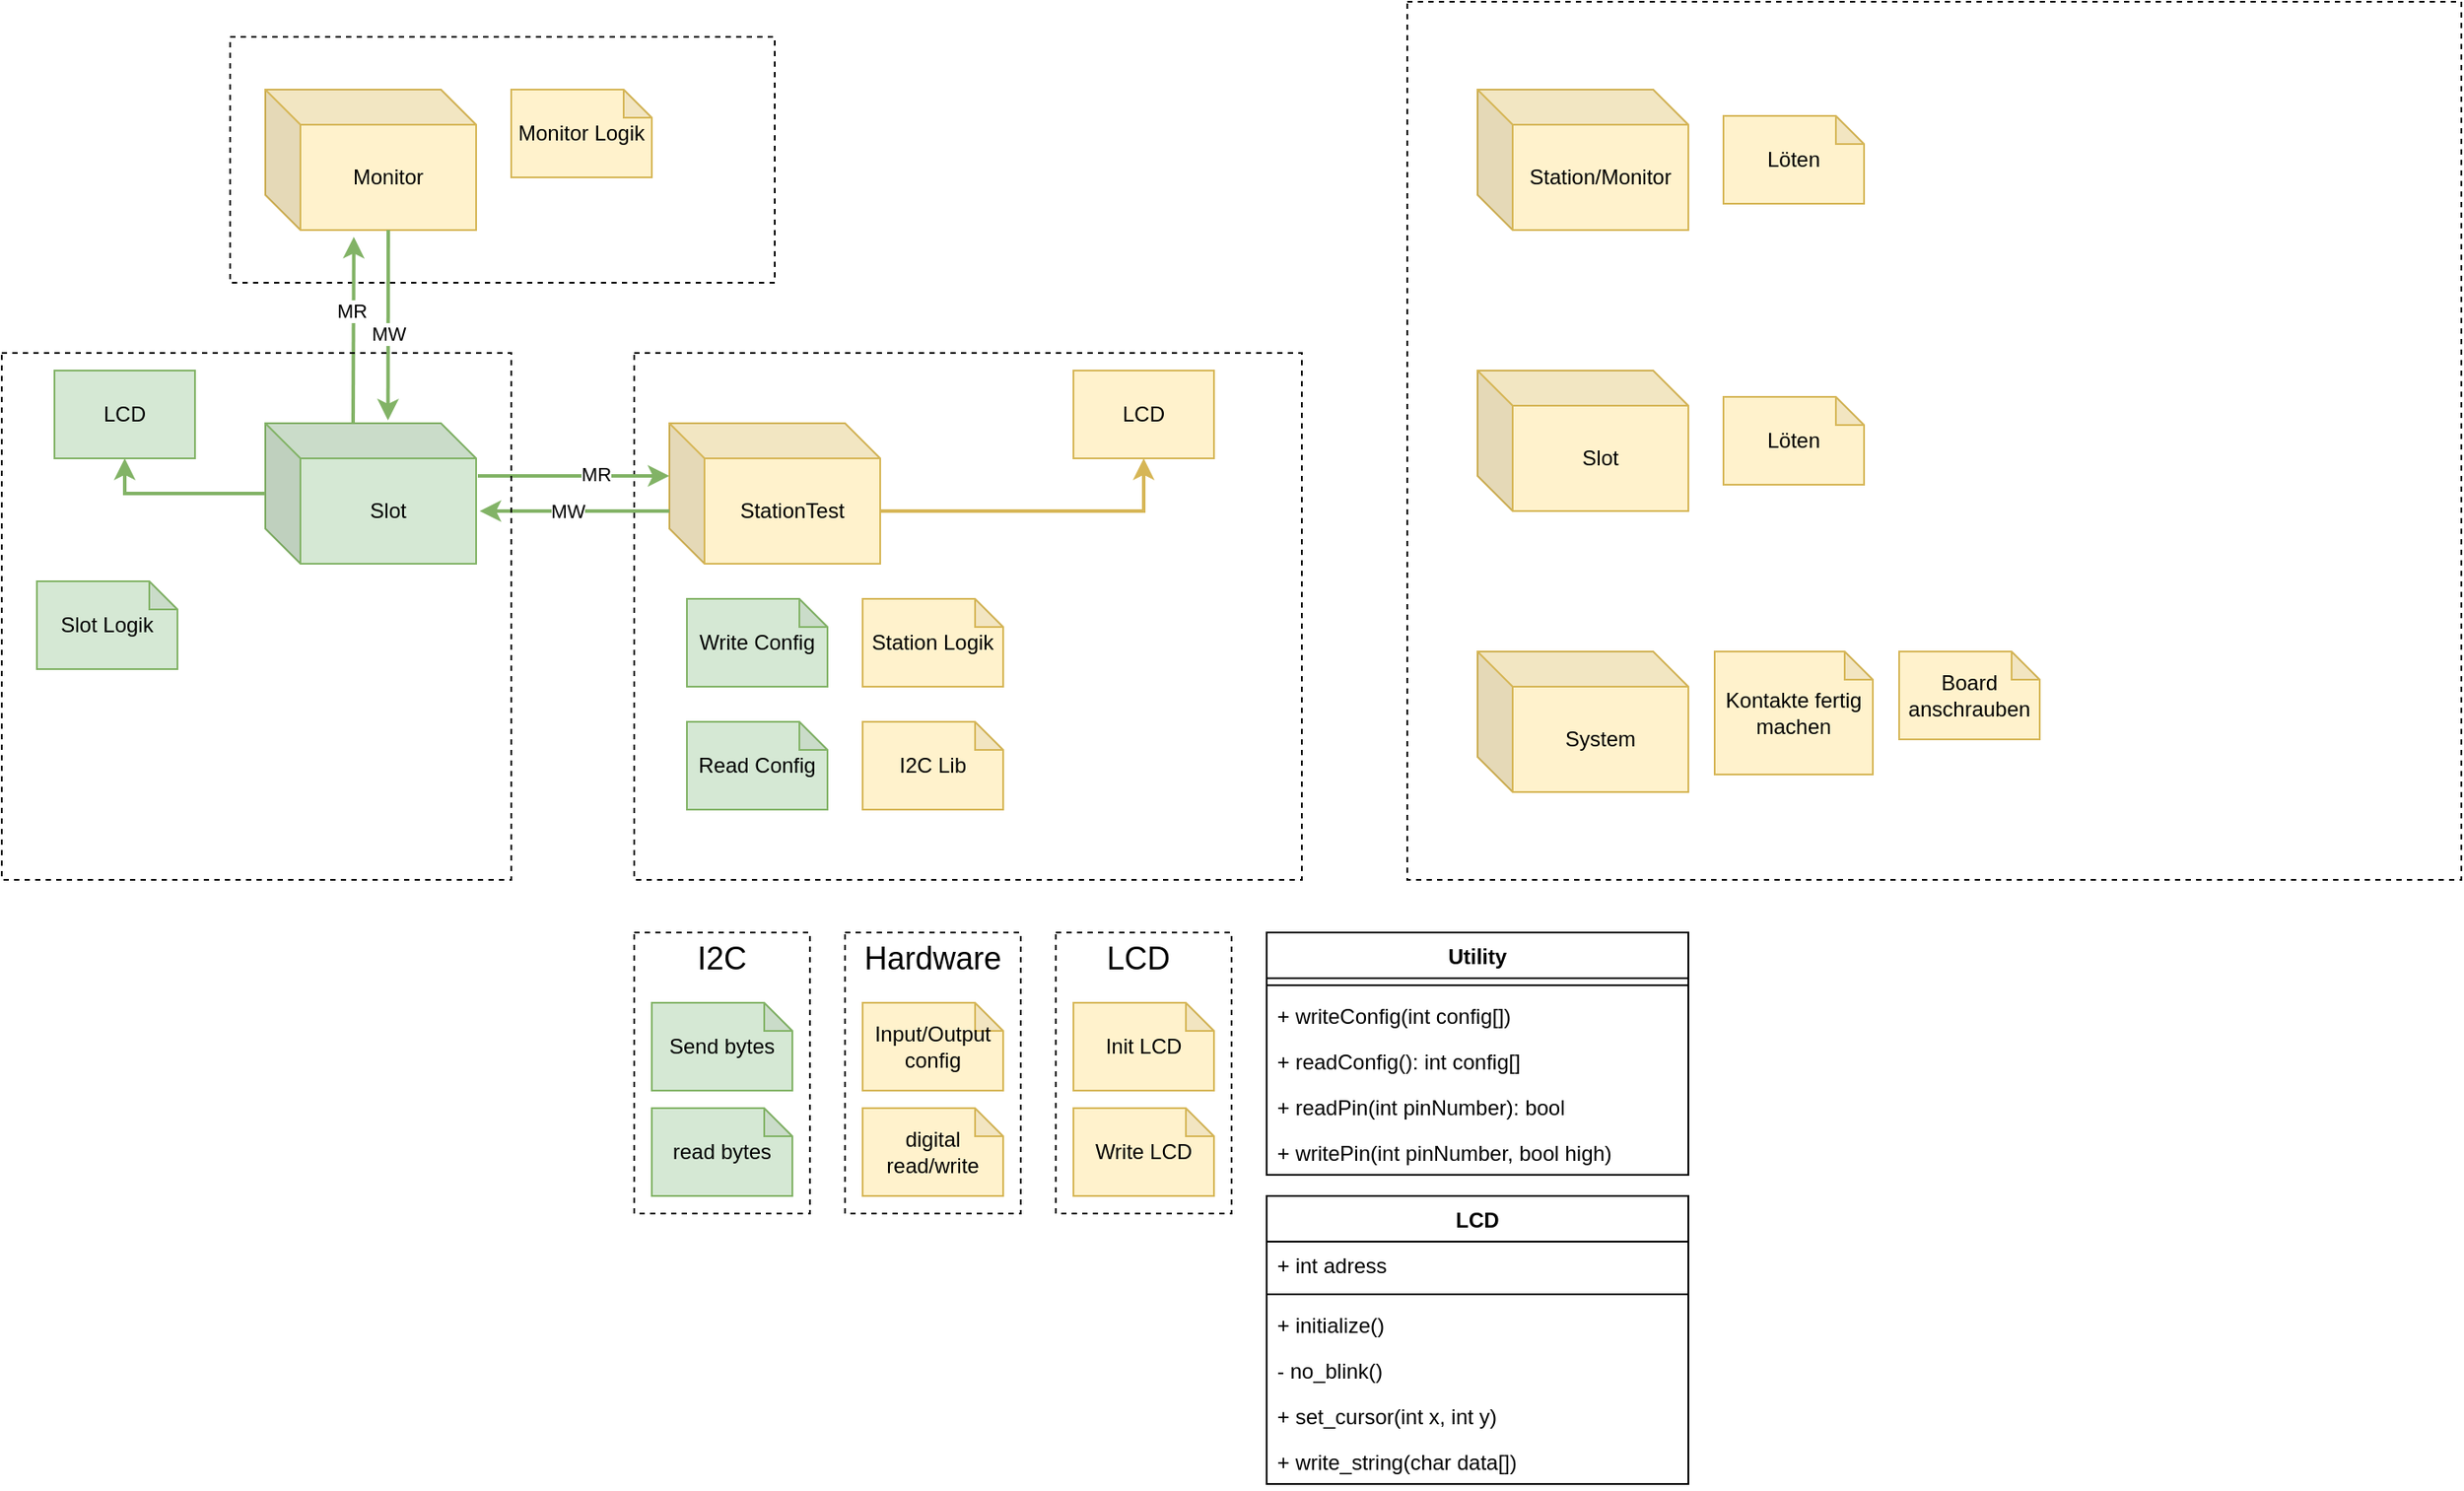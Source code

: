 <mxfile version="14.4.8" type="github" pages="2">
  <diagram id="bFDk07U98qY8neNTBVp-" name="Page-1">
    <mxGraphModel dx="1583" dy="915" grid="1" gridSize="10" guides="1" tooltips="1" connect="1" arrows="1" fold="1" page="1" pageScale="1" pageWidth="827" pageHeight="1169" math="0" shadow="0">
      <root>
        <mxCell id="0" />
        <mxCell id="1" parent="0" />
        <mxCell id="PJulE_w-saJkIU31V3cU-42" value="" style="rounded=0;whiteSpace=wrap;html=1;dashed=1;strokeWidth=1;fillColor=none;" parent="1" vertex="1">
          <mxGeometry x="330" y="50" width="310" height="140" as="geometry" />
        </mxCell>
        <mxCell id="PJulE_w-saJkIU31V3cU-40" value="" style="rounded=0;whiteSpace=wrap;html=1;strokeWidth=1;fillColor=none;dashed=1;" parent="1" vertex="1">
          <mxGeometry x="560" y="230" width="380" height="300" as="geometry" />
        </mxCell>
        <mxCell id="PJulE_w-saJkIU31V3cU-32" style="edgeStyle=orthogonalEdgeStyle;rounded=0;orthogonalLoop=1;jettySize=auto;html=1;exitX=0;exitY=0;exitDx=120;exitDy=50;exitPerimeter=0;entryX=0.5;entryY=1;entryDx=0;entryDy=0;strokeWidth=2;fillColor=#fff2cc;strokeColor=#d6b656;" parent="1" source="PJulE_w-saJkIU31V3cU-11" target="PJulE_w-saJkIU31V3cU-31" edge="1">
          <mxGeometry relative="1" as="geometry" />
        </mxCell>
        <mxCell id="PJulE_w-saJkIU31V3cU-11" value="StationTest&lt;br&gt;" style="shape=cube;whiteSpace=wrap;html=1;boundedLbl=1;backgroundOutline=1;darkOpacity=0.05;darkOpacity2=0.1;strokeWidth=1;fillColor=#fff2cc;size=20;strokeColor=#d6b656;" parent="1" vertex="1">
          <mxGeometry x="580" y="270" width="120" height="80" as="geometry" />
        </mxCell>
        <mxCell id="PJulE_w-saJkIU31V3cU-36" style="edgeStyle=orthogonalEdgeStyle;rounded=0;orthogonalLoop=1;jettySize=auto;html=1;entryX=0.5;entryY=1;entryDx=0;entryDy=0;strokeWidth=2;fillColor=#d5e8d4;strokeColor=#82b366;" parent="1" source="PJulE_w-saJkIU31V3cU-19" target="PJulE_w-saJkIU31V3cU-35" edge="1">
          <mxGeometry relative="1" as="geometry" />
        </mxCell>
        <mxCell id="PJulE_w-saJkIU31V3cU-19" value="Slot" style="shape=cube;whiteSpace=wrap;html=1;boundedLbl=1;backgroundOutline=1;darkOpacity=0.05;darkOpacity2=0.1;strokeWidth=1;fillColor=#d5e8d4;size=20;strokeColor=#82b366;" parent="1" vertex="1">
          <mxGeometry x="350" y="270" width="120" height="80" as="geometry" />
        </mxCell>
        <mxCell id="PJulE_w-saJkIU31V3cU-20" value="Monitor" style="shape=cube;whiteSpace=wrap;html=1;boundedLbl=1;backgroundOutline=1;darkOpacity=0.05;darkOpacity2=0.1;strokeWidth=1;fillColor=#fff2cc;size=20;strokeColor=#d6b656;" parent="1" vertex="1">
          <mxGeometry x="350" y="80" width="120" height="80" as="geometry" />
        </mxCell>
        <mxCell id="PJulE_w-saJkIU31V3cU-21" value="" style="endArrow=classic;html=1;entryX=0;entryY=0;entryDx=0;entryDy=30;entryPerimeter=0;fillColor=#d5e8d4;strokeColor=#82b366;strokeWidth=2;startArrow=none;startFill=0;" parent="1" target="PJulE_w-saJkIU31V3cU-11" edge="1">
          <mxGeometry width="50" height="50" relative="1" as="geometry">
            <mxPoint x="471" y="300" as="sourcePoint" />
            <mxPoint x="560" y="270" as="targetPoint" />
          </mxGeometry>
        </mxCell>
        <mxCell id="PJulE_w-saJkIU31V3cU-23" value="&lt;div&gt;MR&lt;/div&gt;" style="edgeLabel;html=1;align=center;verticalAlign=middle;resizable=0;points=[];" parent="PJulE_w-saJkIU31V3cU-21" vertex="1" connectable="0">
          <mxGeometry x="0.216" y="1" relative="1" as="geometry">
            <mxPoint as="offset" />
          </mxGeometry>
        </mxCell>
        <mxCell id="PJulE_w-saJkIU31V3cU-22" value="" style="endArrow=classic;html=1;fillColor=#d5e8d4;strokeColor=#82b366;strokeWidth=2;" parent="1" edge="1">
          <mxGeometry width="50" height="50" relative="1" as="geometry">
            <mxPoint x="580" y="320" as="sourcePoint" />
            <mxPoint x="472" y="320" as="targetPoint" />
          </mxGeometry>
        </mxCell>
        <mxCell id="PJulE_w-saJkIU31V3cU-24" value="&lt;div&gt;MW&lt;/div&gt;" style="edgeLabel;html=1;align=center;verticalAlign=middle;resizable=0;points=[];" parent="PJulE_w-saJkIU31V3cU-22" vertex="1" connectable="0">
          <mxGeometry x="0.083" relative="1" as="geometry">
            <mxPoint as="offset" />
          </mxGeometry>
        </mxCell>
        <mxCell id="PJulE_w-saJkIU31V3cU-25" value="" style="endArrow=classic;html=1;entryX=0.42;entryY=1.048;entryDx=0;entryDy=0;entryPerimeter=0;fillColor=#d5e8d4;strokeColor=#82b366;strokeWidth=2;exitX=0;exitY=0;exitDx=50;exitDy=0;exitPerimeter=0;" parent="1" source="PJulE_w-saJkIU31V3cU-19" target="PJulE_w-saJkIU31V3cU-20" edge="1">
          <mxGeometry width="50" height="50" relative="1" as="geometry">
            <mxPoint x="339" y="200" as="sourcePoint" />
            <mxPoint x="488" y="200" as="targetPoint" />
          </mxGeometry>
        </mxCell>
        <mxCell id="PJulE_w-saJkIU31V3cU-26" value="&lt;div&gt;MR&lt;/div&gt;" style="edgeLabel;html=1;align=center;verticalAlign=middle;resizable=0;points=[];" parent="PJulE_w-saJkIU31V3cU-25" vertex="1" connectable="0">
          <mxGeometry x="0.216" y="1" relative="1" as="geometry">
            <mxPoint as="offset" />
          </mxGeometry>
        </mxCell>
        <mxCell id="PJulE_w-saJkIU31V3cU-27" value="" style="endArrow=classic;html=1;fillColor=#d5e8d4;strokeColor=#82b366;strokeWidth=2;entryX=0.582;entryY=-0.02;entryDx=0;entryDy=0;entryPerimeter=0;exitX=0;exitY=0;exitDx=70;exitDy=80;exitPerimeter=0;" parent="1" source="PJulE_w-saJkIU31V3cU-20" target="PJulE_w-saJkIU31V3cU-19" edge="1">
          <mxGeometry width="50" height="50" relative="1" as="geometry">
            <mxPoint x="488" y="210.288" as="sourcePoint" />
            <mxPoint x="340" y="211" as="targetPoint" />
          </mxGeometry>
        </mxCell>
        <mxCell id="PJulE_w-saJkIU31V3cU-28" value="&lt;div&gt;MW&lt;/div&gt;" style="edgeLabel;html=1;align=center;verticalAlign=middle;resizable=0;points=[];" parent="PJulE_w-saJkIU31V3cU-27" vertex="1" connectable="0">
          <mxGeometry x="0.083" relative="1" as="geometry">
            <mxPoint as="offset" />
          </mxGeometry>
        </mxCell>
        <mxCell id="PJulE_w-saJkIU31V3cU-29" value="Read Config" style="shape=note;whiteSpace=wrap;html=1;backgroundOutline=1;darkOpacity=0.05;strokeWidth=1;fillColor=#d5e8d4;strokeColor=#82b366;size=16;" parent="1" vertex="1">
          <mxGeometry x="590" y="440" width="80" height="50" as="geometry" />
        </mxCell>
        <mxCell id="PJulE_w-saJkIU31V3cU-30" value="Write Config" style="shape=note;whiteSpace=wrap;html=1;backgroundOutline=1;darkOpacity=0.05;strokeWidth=1;fillColor=#d5e8d4;strokeColor=#82b366;size=16;" parent="1" vertex="1">
          <mxGeometry x="590" y="370" width="80" height="50" as="geometry" />
        </mxCell>
        <mxCell id="PJulE_w-saJkIU31V3cU-31" value="LCD" style="rounded=0;whiteSpace=wrap;html=1;strokeWidth=1;fillColor=#fff2cc;strokeColor=#d6b656;" parent="1" vertex="1">
          <mxGeometry x="810" y="240" width="80" height="50" as="geometry" />
        </mxCell>
        <mxCell id="PJulE_w-saJkIU31V3cU-35" value="LCD" style="rounded=0;whiteSpace=wrap;html=1;strokeWidth=1;fillColor=#d5e8d4;strokeColor=#82b366;" parent="1" vertex="1">
          <mxGeometry x="230" y="240" width="80" height="50" as="geometry" />
        </mxCell>
        <mxCell id="PJulE_w-saJkIU31V3cU-41" value="" style="rounded=0;whiteSpace=wrap;html=1;dashed=1;strokeWidth=1;fillColor=none;" parent="1" vertex="1">
          <mxGeometry x="200" y="230" width="290" height="300" as="geometry" />
        </mxCell>
        <mxCell id="PJulE_w-saJkIU31V3cU-45" value="Slot Logik" style="shape=note;whiteSpace=wrap;html=1;backgroundOutline=1;darkOpacity=0.05;strokeWidth=1;fillColor=#d5e8d4;strokeColor=#82b366;size=16;" parent="1" vertex="1">
          <mxGeometry x="220" y="360" width="80" height="50" as="geometry" />
        </mxCell>
        <mxCell id="PJulE_w-saJkIU31V3cU-46" value="Station Logik" style="shape=note;whiteSpace=wrap;html=1;backgroundOutline=1;darkOpacity=0.05;strokeWidth=1;fillColor=#fff2cc;strokeColor=#d6b656;size=16;" parent="1" vertex="1">
          <mxGeometry x="690" y="370" width="80" height="50" as="geometry" />
        </mxCell>
        <mxCell id="PJulE_w-saJkIU31V3cU-47" value="&lt;div&gt;I2C Lib&lt;/div&gt;" style="shape=note;whiteSpace=wrap;html=1;backgroundOutline=1;darkOpacity=0.05;strokeWidth=1;fillColor=#fff2cc;strokeColor=#d6b656;size=16;" parent="1" vertex="1">
          <mxGeometry x="690" y="440" width="80" height="50" as="geometry" />
        </mxCell>
        <mxCell id="PJulE_w-saJkIU31V3cU-48" value="" style="rounded=0;whiteSpace=wrap;html=1;dashed=1;strokeWidth=1;fillColor=none;" parent="1" vertex="1">
          <mxGeometry x="1000" y="30" width="600" height="500" as="geometry" />
        </mxCell>
        <mxCell id="PJulE_w-saJkIU31V3cU-50" value="Station/Monitor" style="shape=cube;whiteSpace=wrap;html=1;boundedLbl=1;backgroundOutline=1;darkOpacity=0.05;darkOpacity2=0.1;strokeWidth=1;fillColor=#fff2cc;size=20;strokeColor=#d6b656;" parent="1" vertex="1">
          <mxGeometry x="1040" y="80" width="120" height="80" as="geometry" />
        </mxCell>
        <mxCell id="PJulE_w-saJkIU31V3cU-51" value="Slot" style="shape=cube;whiteSpace=wrap;html=1;boundedLbl=1;backgroundOutline=1;darkOpacity=0.05;darkOpacity2=0.1;strokeWidth=1;fillColor=#fff2cc;size=20;strokeColor=#d6b656;" parent="1" vertex="1">
          <mxGeometry x="1040" y="240" width="120" height="80" as="geometry" />
        </mxCell>
        <mxCell id="PJulE_w-saJkIU31V3cU-52" value="System" style="shape=cube;whiteSpace=wrap;html=1;boundedLbl=1;backgroundOutline=1;darkOpacity=0.05;darkOpacity2=0.1;strokeWidth=1;fillColor=#fff2cc;size=20;strokeColor=#d6b656;" parent="1" vertex="1">
          <mxGeometry x="1040" y="400" width="120" height="80" as="geometry" />
        </mxCell>
        <mxCell id="PJulE_w-saJkIU31V3cU-53" value="Löten" style="shape=note;whiteSpace=wrap;html=1;backgroundOutline=1;darkOpacity=0.05;strokeWidth=1;fillColor=#fff2cc;strokeColor=#d6b656;size=16;" parent="1" vertex="1">
          <mxGeometry x="1180" y="95" width="80" height="50" as="geometry" />
        </mxCell>
        <mxCell id="PJulE_w-saJkIU31V3cU-54" value="Löten" style="shape=note;whiteSpace=wrap;html=1;backgroundOutline=1;darkOpacity=0.05;strokeWidth=1;fillColor=#fff2cc;strokeColor=#d6b656;size=16;" parent="1" vertex="1">
          <mxGeometry x="1180" y="255" width="80" height="50" as="geometry" />
        </mxCell>
        <mxCell id="PJulE_w-saJkIU31V3cU-55" value="Kontakte fertig machen " style="shape=note;whiteSpace=wrap;html=1;backgroundOutline=1;darkOpacity=0.05;strokeWidth=1;fillColor=#fff2cc;strokeColor=#d6b656;size=16;" parent="1" vertex="1">
          <mxGeometry x="1175" y="400" width="90" height="70" as="geometry" />
        </mxCell>
        <mxCell id="PJulE_w-saJkIU31V3cU-56" value="Board anschrauben" style="shape=note;whiteSpace=wrap;html=1;backgroundOutline=1;darkOpacity=0.05;strokeWidth=1;fillColor=#fff2cc;strokeColor=#d6b656;size=16;" parent="1" vertex="1">
          <mxGeometry x="1280" y="400" width="80" height="50" as="geometry" />
        </mxCell>
        <mxCell id="bDiY2DhebX05T9cjeJEo-4" value="" style="rounded=0;whiteSpace=wrap;html=1;fillColor=none;dashed=1;" parent="1" vertex="1">
          <mxGeometry x="560" y="560" width="100" height="160" as="geometry" />
        </mxCell>
        <mxCell id="bDiY2DhebX05T9cjeJEo-8" value="Send bytes" style="shape=note;whiteSpace=wrap;html=1;backgroundOutline=1;darkOpacity=0.05;strokeWidth=1;fillColor=#d5e8d4;strokeColor=#82b366;size=16;" parent="1" vertex="1">
          <mxGeometry x="570" y="600" width="80" height="50" as="geometry" />
        </mxCell>
        <mxCell id="bDiY2DhebX05T9cjeJEo-9" value="read bytes" style="shape=note;whiteSpace=wrap;html=1;backgroundOutline=1;darkOpacity=0.05;strokeWidth=1;fillColor=#d5e8d4;strokeColor=#82b366;size=16;" parent="1" vertex="1">
          <mxGeometry x="570" y="660" width="80" height="50" as="geometry" />
        </mxCell>
        <mxCell id="bDiY2DhebX05T9cjeJEo-11" value="" style="rounded=0;whiteSpace=wrap;html=1;fillColor=none;dashed=1;" parent="1" vertex="1">
          <mxGeometry x="680" y="560" width="100" height="160" as="geometry" />
        </mxCell>
        <mxCell id="bDiY2DhebX05T9cjeJEo-12" value="Input/Output config" style="shape=note;whiteSpace=wrap;html=1;backgroundOutline=1;darkOpacity=0.05;strokeWidth=1;fillColor=#fff2cc;strokeColor=#d6b656;size=16;" parent="1" vertex="1">
          <mxGeometry x="690" y="600" width="80" height="50" as="geometry" />
        </mxCell>
        <mxCell id="bDiY2DhebX05T9cjeJEo-13" value="digital read/write" style="shape=note;whiteSpace=wrap;html=1;backgroundOutline=1;darkOpacity=0.05;strokeWidth=1;fillColor=#fff2cc;strokeColor=#d6b656;size=16;" parent="1" vertex="1">
          <mxGeometry x="690" y="660" width="80" height="50" as="geometry" />
        </mxCell>
        <mxCell id="bDiY2DhebX05T9cjeJEo-14" value="" style="rounded=0;whiteSpace=wrap;html=1;fillColor=none;dashed=1;" parent="1" vertex="1">
          <mxGeometry x="800" y="560" width="100" height="160" as="geometry" />
        </mxCell>
        <mxCell id="bDiY2DhebX05T9cjeJEo-15" value="Init LCD" style="shape=note;whiteSpace=wrap;html=1;backgroundOutline=1;darkOpacity=0.05;strokeWidth=1;fillColor=#fff2cc;strokeColor=#d6b656;size=16;" parent="1" vertex="1">
          <mxGeometry x="810" y="600" width="80" height="50" as="geometry" />
        </mxCell>
        <mxCell id="bDiY2DhebX05T9cjeJEo-16" value="Write LCD" style="shape=note;whiteSpace=wrap;html=1;backgroundOutline=1;darkOpacity=0.05;strokeWidth=1;fillColor=#fff2cc;strokeColor=#d6b656;size=16;" parent="1" vertex="1">
          <mxGeometry x="810" y="660" width="80" height="50" as="geometry" />
        </mxCell>
        <mxCell id="bDiY2DhebX05T9cjeJEo-17" value="I2C" style="text;html=1;strokeColor=none;fillColor=none;align=center;verticalAlign=middle;whiteSpace=wrap;rounded=0;dashed=1;fontSize=18;" parent="1" vertex="1">
          <mxGeometry x="590" y="565" width="40" height="20" as="geometry" />
        </mxCell>
        <mxCell id="bDiY2DhebX05T9cjeJEo-18" value="Hardware" style="text;html=1;strokeColor=none;fillColor=none;align=center;verticalAlign=middle;whiteSpace=wrap;rounded=0;dashed=1;fontSize=18;" parent="1" vertex="1">
          <mxGeometry x="710" y="565" width="40" height="20" as="geometry" />
        </mxCell>
        <mxCell id="bDiY2DhebX05T9cjeJEo-19" value="&lt;font style=&quot;font-size: 18px&quot;&gt;LCD&lt;/font&gt;" style="text;html=1;strokeColor=none;fillColor=none;align=center;verticalAlign=middle;whiteSpace=wrap;rounded=0;dashed=1;" parent="1" vertex="1">
          <mxGeometry x="827" y="565" width="40" height="20" as="geometry" />
        </mxCell>
        <mxCell id="12" value="Utility" style="swimlane;fontStyle=1;align=center;verticalAlign=top;childLayout=stackLayout;horizontal=1;startSize=26;horizontalStack=0;resizeParent=1;resizeParentMax=0;resizeLast=0;collapsible=1;marginBottom=0;" parent="1" vertex="1">
          <mxGeometry x="920" y="560" width="240" height="138" as="geometry">
            <mxRectangle x="930" y="540" width="100" height="26" as="alternateBounds" />
          </mxGeometry>
        </mxCell>
        <mxCell id="14" value="" style="line;strokeWidth=1;fillColor=none;align=left;verticalAlign=middle;spacingTop=-1;spacingLeft=3;spacingRight=3;rotatable=0;labelPosition=right;points=[];portConstraint=eastwest;" parent="12" vertex="1">
          <mxGeometry y="26" width="240" height="8" as="geometry" />
        </mxCell>
        <mxCell id="15" value="+ writeConfig(int config[])" style="text;strokeColor=none;fillColor=none;align=left;verticalAlign=top;spacingLeft=4;spacingRight=4;overflow=hidden;rotatable=0;points=[[0,0.5],[1,0.5]];portConstraint=eastwest;" parent="12" vertex="1">
          <mxGeometry y="34" width="240" height="26" as="geometry" />
        </mxCell>
        <mxCell id="17" value="+ readConfig(): int config[]" style="text;strokeColor=none;fillColor=none;align=left;verticalAlign=top;spacingLeft=4;spacingRight=4;overflow=hidden;rotatable=0;points=[[0,0.5],[1,0.5]];portConstraint=eastwest;" parent="12" vertex="1">
          <mxGeometry y="60" width="240" height="26" as="geometry" />
        </mxCell>
        <mxCell id="18" value="+ readPin(int pinNumber): bool" style="text;strokeColor=none;fillColor=none;align=left;verticalAlign=top;spacingLeft=4;spacingRight=4;overflow=hidden;rotatable=0;points=[[0,0.5],[1,0.5]];portConstraint=eastwest;" parent="12" vertex="1">
          <mxGeometry y="86" width="240" height="26" as="geometry" />
        </mxCell>
        <mxCell id="19" value="+ writePin(int pinNumber, bool high)" style="text;strokeColor=none;fillColor=none;align=left;verticalAlign=top;spacingLeft=4;spacingRight=4;overflow=hidden;rotatable=0;points=[[0,0.5],[1,0.5]];portConstraint=eastwest;" parent="12" vertex="1">
          <mxGeometry y="112" width="240" height="26" as="geometry" />
        </mxCell>
        <mxCell id="20" value="LCD" style="swimlane;fontStyle=1;align=center;verticalAlign=top;childLayout=stackLayout;horizontal=1;startSize=26;horizontalStack=0;resizeParent=1;resizeParentMax=0;resizeLast=0;collapsible=1;marginBottom=0;" parent="1" vertex="1">
          <mxGeometry x="920" y="710" width="240" height="164" as="geometry">
            <mxRectangle x="930" y="540" width="100" height="26" as="alternateBounds" />
          </mxGeometry>
        </mxCell>
        <mxCell id="22" value="+ int adress" style="text;strokeColor=none;fillColor=none;align=left;verticalAlign=top;spacingLeft=4;spacingRight=4;overflow=hidden;rotatable=0;points=[[0,0.5],[1,0.5]];portConstraint=eastwest;" parent="20" vertex="1">
          <mxGeometry y="26" width="240" height="26" as="geometry" />
        </mxCell>
        <mxCell id="21" value="" style="line;strokeWidth=1;fillColor=none;align=left;verticalAlign=middle;spacingTop=-1;spacingLeft=3;spacingRight=3;rotatable=0;labelPosition=right;points=[];portConstraint=eastwest;" parent="20" vertex="1">
          <mxGeometry y="52" width="240" height="8" as="geometry" />
        </mxCell>
        <mxCell id="23" value="+ initialize()" style="text;strokeColor=none;fillColor=none;align=left;verticalAlign=top;spacingLeft=4;spacingRight=4;overflow=hidden;rotatable=0;points=[[0,0.5],[1,0.5]];portConstraint=eastwest;" parent="20" vertex="1">
          <mxGeometry y="60" width="240" height="26" as="geometry" />
        </mxCell>
        <mxCell id="24" value="- no_blink()" style="text;strokeColor=none;fillColor=none;align=left;verticalAlign=top;spacingLeft=4;spacingRight=4;overflow=hidden;rotatable=0;points=[[0,0.5],[1,0.5]];portConstraint=eastwest;" parent="20" vertex="1">
          <mxGeometry y="86" width="240" height="26" as="geometry" />
        </mxCell>
        <mxCell id="25" value="+ set_cursor(int x, int y)" style="text;strokeColor=none;fillColor=none;align=left;verticalAlign=top;spacingLeft=4;spacingRight=4;overflow=hidden;rotatable=0;points=[[0,0.5],[1,0.5]];portConstraint=eastwest;" parent="20" vertex="1">
          <mxGeometry y="112" width="240" height="26" as="geometry" />
        </mxCell>
        <mxCell id="26" value="+ write_string(char data[])" style="text;strokeColor=none;fillColor=none;align=left;verticalAlign=top;spacingLeft=4;spacingRight=4;overflow=hidden;rotatable=0;points=[[0,0.5],[1,0.5]];portConstraint=eastwest;" parent="20" vertex="1">
          <mxGeometry y="138" width="240" height="26" as="geometry" />
        </mxCell>
        <mxCell id="28" value="Monitor Logik" style="shape=note;whiteSpace=wrap;html=1;backgroundOutline=1;darkOpacity=0.05;strokeWidth=1;fillColor=#fff2cc;strokeColor=#d6b656;size=16;" parent="1" vertex="1">
          <mxGeometry x="490" y="80" width="80" height="50" as="geometry" />
        </mxCell>
      </root>
    </mxGraphModel>
  </diagram>
  <diagram id="66Ul_R-QE19N8rNP-C88" name="PAP">
    <mxGraphModel dx="1583" dy="2084" grid="1" gridSize="10" guides="1" tooltips="1" connect="1" arrows="1" fold="1" page="1" pageScale="1" pageWidth="827" pageHeight="1169" math="0" shadow="0">
      <root>
        <mxCell id="4UdbsYiw1NfuUuC8VVJh-0" />
        <mxCell id="4UdbsYiw1NfuUuC8VVJh-1" parent="4UdbsYiw1NfuUuC8VVJh-0" />
        <mxCell id="4UdbsYiw1NfuUuC8VVJh-48" style="edgeStyle=orthogonalEdgeStyle;rounded=0;orthogonalLoop=1;jettySize=auto;html=1;entryX=0.285;entryY=0.19;entryDx=0;entryDy=0;entryPerimeter=0;" edge="1" parent="4UdbsYiw1NfuUuC8VVJh-1" source="4UdbsYiw1NfuUuC8VVJh-35" target="4UdbsYiw1NfuUuC8VVJh-3">
          <mxGeometry relative="1" as="geometry">
            <mxPoint x="20" y="10" as="targetPoint" />
            <Array as="points">
              <mxPoint x="30" y="980" />
              <mxPoint x="30" y="20" />
              <mxPoint x="178" y="20" />
            </Array>
          </mxGeometry>
        </mxCell>
        <mxCell id="4UdbsYiw1NfuUuC8VVJh-4" value="" style="edgeStyle=orthogonalEdgeStyle;rounded=0;orthogonalLoop=1;jettySize=auto;html=1;" edge="1" parent="4UdbsYiw1NfuUuC8VVJh-1" source="4UdbsYiw1NfuUuC8VVJh-2" target="4UdbsYiw1NfuUuC8VVJh-3">
          <mxGeometry relative="1" as="geometry" />
        </mxCell>
        <mxCell id="4UdbsYiw1NfuUuC8VVJh-2" value="" style="strokeWidth=2;html=1;shape=mxgraph.flowchart.start_2;whiteSpace=wrap;" vertex="1" parent="4UdbsYiw1NfuUuC8VVJh-1">
          <mxGeometry x="40" y="40" width="50" height="50" as="geometry" />
        </mxCell>
        <mxCell id="4UdbsYiw1NfuUuC8VVJh-38" style="edgeStyle=orthogonalEdgeStyle;rounded=0;orthogonalLoop=1;jettySize=auto;html=1;entryX=0.5;entryY=0;entryDx=0;entryDy=0;" edge="1" parent="4UdbsYiw1NfuUuC8VVJh-1" source="4UdbsYiw1NfuUuC8VVJh-3" target="4UdbsYiw1NfuUuC8VVJh-37">
          <mxGeometry relative="1" as="geometry" />
        </mxCell>
        <mxCell id="4UdbsYiw1NfuUuC8VVJh-40" value="Ja" style="edgeLabel;html=1;align=center;verticalAlign=middle;resizable=0;points=[];" vertex="1" connectable="0" parent="4UdbsYiw1NfuUuC8VVJh-38">
          <mxGeometry x="0.297" y="1" relative="1" as="geometry">
            <mxPoint as="offset" />
          </mxGeometry>
        </mxCell>
        <mxCell id="4UdbsYiw1NfuUuC8VVJh-43" style="edgeStyle=orthogonalEdgeStyle;rounded=0;orthogonalLoop=1;jettySize=auto;html=1;entryX=0;entryY=0.583;entryDx=0;entryDy=0;entryPerimeter=0;" edge="1" parent="4UdbsYiw1NfuUuC8VVJh-1" source="4UdbsYiw1NfuUuC8VVJh-3" target="4UdbsYiw1NfuUuC8VVJh-41">
          <mxGeometry relative="1" as="geometry" />
        </mxCell>
        <mxCell id="4UdbsYiw1NfuUuC8VVJh-44" value="Nein" style="edgeLabel;html=1;align=center;verticalAlign=middle;resizable=0;points=[];" vertex="1" connectable="0" parent="4UdbsYiw1NfuUuC8VVJh-43">
          <mxGeometry x="-0.2" relative="1" as="geometry">
            <mxPoint as="offset" />
          </mxGeometry>
        </mxCell>
        <mxCell id="4UdbsYiw1NfuUuC8VVJh-3" value="Slot verfügbar?" style="rhombus;whiteSpace=wrap;html=1;strokeWidth=2;rounded=1;" vertex="1" parent="4UdbsYiw1NfuUuC8VVJh-1">
          <mxGeometry x="155" y="25" width="80" height="80" as="geometry" />
        </mxCell>
        <mxCell id="4UdbsYiw1NfuUuC8VVJh-12" value="" style="edgeStyle=orthogonalEdgeStyle;rounded=0;orthogonalLoop=1;jettySize=auto;html=1;" edge="1" parent="4UdbsYiw1NfuUuC8VVJh-1" source="4UdbsYiw1NfuUuC8VVJh-5" target="4UdbsYiw1NfuUuC8VVJh-11">
          <mxGeometry relative="1" as="geometry" />
        </mxCell>
        <mxCell id="4UdbsYiw1NfuUuC8VVJh-5" value="Config lesen" style="whiteSpace=wrap;html=1;strokeWidth=2;rounded=1;" vertex="1" parent="4UdbsYiw1NfuUuC8VVJh-1">
          <mxGeometry x="135" y="210" width="120" height="60" as="geometry" />
        </mxCell>
        <mxCell id="4UdbsYiw1NfuUuC8VVJh-14" style="edgeStyle=orthogonalEdgeStyle;rounded=0;orthogonalLoop=1;jettySize=auto;html=1;exitX=0;exitY=0.5;exitDx=0;exitDy=0;entryX=1;entryY=0.5;entryDx=0;entryDy=0;entryPerimeter=0;" edge="1" parent="4UdbsYiw1NfuUuC8VVJh-1" source="4UdbsYiw1NfuUuC8VVJh-11" target="4UdbsYiw1NfuUuC8VVJh-13">
          <mxGeometry relative="1" as="geometry">
            <Array as="points">
              <mxPoint x="150" y="330" />
              <mxPoint x="150" y="330" />
            </Array>
          </mxGeometry>
        </mxCell>
        <mxCell id="4UdbsYiw1NfuUuC8VVJh-15" value="Nein" style="edgeLabel;html=1;align=center;verticalAlign=middle;resizable=0;points=[];" vertex="1" connectable="0" parent="4UdbsYiw1NfuUuC8VVJh-14">
          <mxGeometry x="-0.234" y="-2" relative="1" as="geometry">
            <mxPoint x="-3.29" y="1.98" as="offset" />
          </mxGeometry>
        </mxCell>
        <mxCell id="4UdbsYiw1NfuUuC8VVJh-46" style="edgeStyle=orthogonalEdgeStyle;rounded=0;orthogonalLoop=1;jettySize=auto;html=1;" edge="1" parent="4UdbsYiw1NfuUuC8VVJh-1" source="4UdbsYiw1NfuUuC8VVJh-11" target="4UdbsYiw1NfuUuC8VVJh-20">
          <mxGeometry relative="1" as="geometry">
            <Array as="points">
              <mxPoint x="195" y="380" />
              <mxPoint x="195" y="380" />
            </Array>
          </mxGeometry>
        </mxCell>
        <mxCell id="4UdbsYiw1NfuUuC8VVJh-47" value="Ja" style="edgeLabel;html=1;align=center;verticalAlign=middle;resizable=0;points=[];" vertex="1" connectable="0" parent="4UdbsYiw1NfuUuC8VVJh-46">
          <mxGeometry x="0.19" y="1" relative="1" as="geometry">
            <mxPoint x="-1" y="-3.81" as="offset" />
          </mxGeometry>
        </mxCell>
        <mxCell id="4UdbsYiw1NfuUuC8VVJh-11" value="Inhalt ok?" style="rhombus;whiteSpace=wrap;html=1;rounded=1;strokeWidth=2;" vertex="1" parent="4UdbsYiw1NfuUuC8VVJh-1">
          <mxGeometry x="155" y="290" width="80" height="80" as="geometry" />
        </mxCell>
        <mxCell id="4UdbsYiw1NfuUuC8VVJh-13" value="Reset" style="strokeWidth=2;html=1;shape=mxgraph.flowchart.terminator;whiteSpace=wrap;rounded=1;fillColor=#f8cecc;strokeColor=#b85450;" vertex="1" parent="4UdbsYiw1NfuUuC8VVJh-1">
          <mxGeometry x="15" y="305" width="83.33" height="50" as="geometry" />
        </mxCell>
        <mxCell id="4UdbsYiw1NfuUuC8VVJh-22" value="" style="edgeStyle=orthogonalEdgeStyle;rounded=0;orthogonalLoop=1;jettySize=auto;html=1;" edge="1" parent="4UdbsYiw1NfuUuC8VVJh-1" source="4UdbsYiw1NfuUuC8VVJh-20" target="4UdbsYiw1NfuUuC8VVJh-21">
          <mxGeometry relative="1" as="geometry" />
        </mxCell>
        <mxCell id="4UdbsYiw1NfuUuC8VVJh-23" value="Ja" style="edgeLabel;html=1;align=center;verticalAlign=middle;resizable=0;points=[];" vertex="1" connectable="0" parent="4UdbsYiw1NfuUuC8VVJh-22">
          <mxGeometry x="-0.293" y="1" relative="1" as="geometry">
            <mxPoint as="offset" />
          </mxGeometry>
        </mxCell>
        <mxCell id="4UdbsYiw1NfuUuC8VVJh-82" value="" style="edgeStyle=orthogonalEdgeStyle;rounded=0;orthogonalLoop=1;jettySize=auto;html=1;fontSize=12;" edge="1" parent="4UdbsYiw1NfuUuC8VVJh-1" source="4UdbsYiw1NfuUuC8VVJh-20" target="4UdbsYiw1NfuUuC8VVJh-81">
          <mxGeometry relative="1" as="geometry" />
        </mxCell>
        <mxCell id="4UdbsYiw1NfuUuC8VVJh-83" value="Nein" style="edgeLabel;html=1;align=center;verticalAlign=middle;resizable=0;points=[];fontSize=12;" vertex="1" connectable="0" parent="4UdbsYiw1NfuUuC8VVJh-82">
          <mxGeometry x="-0.143" y="-1" relative="1" as="geometry">
            <mxPoint as="offset" />
          </mxGeometry>
        </mxCell>
        <mxCell id="4UdbsYiw1NfuUuC8VVJh-20" value="Slot belegt?" style="rhombus;whiteSpace=wrap;html=1;rounded=1;strokeWidth=2;" vertex="1" parent="4UdbsYiw1NfuUuC8VVJh-1">
          <mxGeometry x="155" y="410" width="80" height="80" as="geometry" />
        </mxCell>
        <mxCell id="4UdbsYiw1NfuUuC8VVJh-25" value="" style="edgeStyle=orthogonalEdgeStyle;rounded=0;orthogonalLoop=1;jettySize=auto;html=1;" edge="1" parent="4UdbsYiw1NfuUuC8VVJh-1" source="4UdbsYiw1NfuUuC8VVJh-21" target="4UdbsYiw1NfuUuC8VVJh-24">
          <mxGeometry relative="1" as="geometry" />
        </mxCell>
        <mxCell id="4UdbsYiw1NfuUuC8VVJh-26" value="Ja" style="edgeLabel;html=1;align=center;verticalAlign=middle;resizable=0;points=[];" vertex="1" connectable="0" parent="4UdbsYiw1NfuUuC8VVJh-25">
          <mxGeometry x="-0.252" y="-2" relative="1" as="geometry">
            <mxPoint as="offset" />
          </mxGeometry>
        </mxCell>
        <mxCell id="4UdbsYiw1NfuUuC8VVJh-54" value="" style="edgeStyle=orthogonalEdgeStyle;rounded=0;orthogonalLoop=1;jettySize=auto;html=1;" edge="1" parent="4UdbsYiw1NfuUuC8VVJh-1" source="4UdbsYiw1NfuUuC8VVJh-21" target="4UdbsYiw1NfuUuC8VVJh-53">
          <mxGeometry relative="1" as="geometry" />
        </mxCell>
        <mxCell id="4UdbsYiw1NfuUuC8VVJh-55" value="Nein" style="edgeLabel;html=1;align=center;verticalAlign=middle;resizable=0;points=[];" vertex="1" connectable="0" parent="4UdbsYiw1NfuUuC8VVJh-54">
          <mxGeometry x="-0.126" y="1" relative="1" as="geometry">
            <mxPoint as="offset" />
          </mxGeometry>
        </mxCell>
        <mxCell id="4UdbsYiw1NfuUuC8VVJh-21" value="Für mich?" style="rhombus;whiteSpace=wrap;html=1;rounded=1;strokeWidth=2;" vertex="1" parent="4UdbsYiw1NfuUuC8VVJh-1">
          <mxGeometry x="155" y="530" width="80" height="80" as="geometry" />
        </mxCell>
        <mxCell id="4UdbsYiw1NfuUuC8VVJh-31" value="" style="edgeStyle=orthogonalEdgeStyle;rounded=0;orthogonalLoop=1;jettySize=auto;html=1;" edge="1" parent="4UdbsYiw1NfuUuC8VVJh-1" source="4UdbsYiw1NfuUuC8VVJh-24" target="4UdbsYiw1NfuUuC8VVJh-30">
          <mxGeometry relative="1" as="geometry" />
        </mxCell>
        <mxCell id="4UdbsYiw1NfuUuC8VVJh-32" value="Ja" style="edgeLabel;html=1;align=center;verticalAlign=middle;resizable=0;points=[];" vertex="1" connectable="0" parent="4UdbsYiw1NfuUuC8VVJh-31">
          <mxGeometry x="-0.192" relative="1" as="geometry">
            <mxPoint as="offset" />
          </mxGeometry>
        </mxCell>
        <mxCell id="4UdbsYiw1NfuUuC8VVJh-50" value="" style="edgeStyle=orthogonalEdgeStyle;rounded=0;orthogonalLoop=1;jettySize=auto;html=1;" edge="1" parent="4UdbsYiw1NfuUuC8VVJh-1" source="4UdbsYiw1NfuUuC8VVJh-24" target="4UdbsYiw1NfuUuC8VVJh-49">
          <mxGeometry relative="1" as="geometry" />
        </mxCell>
        <mxCell id="4UdbsYiw1NfuUuC8VVJh-52" value="Nein" style="edgeLabel;html=1;align=center;verticalAlign=middle;resizable=0;points=[];" vertex="1" connectable="0" parent="4UdbsYiw1NfuUuC8VVJh-50">
          <mxGeometry x="-0.342" y="1" relative="1" as="geometry">
            <mxPoint x="5.2" y="1" as="offset" />
          </mxGeometry>
        </mxCell>
        <mxCell id="4UdbsYiw1NfuUuC8VVJh-24" value="Passt der Block?" style="rhombus;whiteSpace=wrap;html=1;rounded=1;strokeWidth=2;" vertex="1" parent="4UdbsYiw1NfuUuC8VVJh-1">
          <mxGeometry x="155" y="650" width="80" height="80" as="geometry" />
        </mxCell>
        <mxCell id="4UdbsYiw1NfuUuC8VVJh-34" value="" style="edgeStyle=orthogonalEdgeStyle;rounded=0;orthogonalLoop=1;jettySize=auto;html=1;" edge="1" parent="4UdbsYiw1NfuUuC8VVJh-1" source="4UdbsYiw1NfuUuC8VVJh-30" target="4UdbsYiw1NfuUuC8VVJh-33">
          <mxGeometry relative="1" as="geometry" />
        </mxCell>
        <mxCell id="4UdbsYiw1NfuUuC8VVJh-30" value="Daten vom Slot auf Stack KOPIERT" style="whiteSpace=wrap;html=1;rounded=1;strokeWidth=2;" vertex="1" parent="4UdbsYiw1NfuUuC8VVJh-1">
          <mxGeometry x="135" y="770" width="120" height="60" as="geometry" />
        </mxCell>
        <mxCell id="4UdbsYiw1NfuUuC8VVJh-36" value="" style="edgeStyle=orthogonalEdgeStyle;rounded=0;orthogonalLoop=1;jettySize=auto;html=1;" edge="1" parent="4UdbsYiw1NfuUuC8VVJh-1" source="4UdbsYiw1NfuUuC8VVJh-33" target="4UdbsYiw1NfuUuC8VVJh-35">
          <mxGeometry relative="1" as="geometry" />
        </mxCell>
        <mxCell id="4UdbsYiw1NfuUuC8VVJh-33" value="Antwort-Bit auf ACCEPTED" style="whiteSpace=wrap;html=1;rounded=1;strokeWidth=2;" vertex="1" parent="4UdbsYiw1NfuUuC8VVJh-1">
          <mxGeometry x="135" y="860" width="120" height="60" as="geometry" />
        </mxCell>
        <mxCell id="4UdbsYiw1NfuUuC8VVJh-35" value="Config auf Slot schreiben" style="whiteSpace=wrap;html=1;rounded=1;strokeWidth=2;" vertex="1" parent="4UdbsYiw1NfuUuC8VVJh-1">
          <mxGeometry x="135" y="950" width="120" height="60" as="geometry" />
        </mxCell>
        <mxCell id="4UdbsYiw1NfuUuC8VVJh-39" style="edgeStyle=orthogonalEdgeStyle;rounded=0;orthogonalLoop=1;jettySize=auto;html=1;entryX=0.5;entryY=0;entryDx=0;entryDy=0;" edge="1" parent="4UdbsYiw1NfuUuC8VVJh-1" source="4UdbsYiw1NfuUuC8VVJh-37" target="4UdbsYiw1NfuUuC8VVJh-5">
          <mxGeometry relative="1" as="geometry" />
        </mxCell>
        <mxCell id="4UdbsYiw1NfuUuC8VVJh-37" value="Slot flag setzen" style="whiteSpace=wrap;html=1;strokeWidth=2;rounded=1;" vertex="1" parent="4UdbsYiw1NfuUuC8VVJh-1">
          <mxGeometry x="135" y="130" width="120" height="60" as="geometry" />
        </mxCell>
        <mxCell id="4UdbsYiw1NfuUuC8VVJh-45" style="edgeStyle=orthogonalEdgeStyle;rounded=0;orthogonalLoop=1;jettySize=auto;html=1;entryX=0.5;entryY=0;entryDx=0;entryDy=0;" edge="1" parent="4UdbsYiw1NfuUuC8VVJh-1" source="4UdbsYiw1NfuUuC8VVJh-41" target="4UdbsYiw1NfuUuC8VVJh-3">
          <mxGeometry relative="1" as="geometry">
            <Array as="points">
              <mxPoint x="340" y="5" />
              <mxPoint x="195" y="5" />
            </Array>
          </mxGeometry>
        </mxCell>
        <mxCell id="4UdbsYiw1NfuUuC8VVJh-41" value="Slot flag clear" style="whiteSpace=wrap;html=1;strokeWidth=2;rounded=1;" vertex="1" parent="4UdbsYiw1NfuUuC8VVJh-1">
          <mxGeometry x="280" y="30" width="120" height="60" as="geometry" />
        </mxCell>
        <mxCell id="4UdbsYiw1NfuUuC8VVJh-51" style="edgeStyle=orthogonalEdgeStyle;rounded=0;orthogonalLoop=1;jettySize=auto;html=1;entryX=1;entryY=0.5;entryDx=0;entryDy=0;" edge="1" parent="4UdbsYiw1NfuUuC8VVJh-1" source="4UdbsYiw1NfuUuC8VVJh-49" target="4UdbsYiw1NfuUuC8VVJh-35">
          <mxGeometry relative="1" as="geometry">
            <Array as="points">
              <mxPoint x="340" y="980" />
            </Array>
          </mxGeometry>
        </mxCell>
        <mxCell id="4UdbsYiw1NfuUuC8VVJh-49" value="Antwort-Bit auf REJECTED" style="whiteSpace=wrap;html=1;rounded=1;strokeWidth=2;" vertex="1" parent="4UdbsYiw1NfuUuC8VVJh-1">
          <mxGeometry x="280" y="660" width="120" height="60" as="geometry" />
        </mxCell>
        <mxCell id="4UdbsYiw1NfuUuC8VVJh-57" value="" style="edgeStyle=orthogonalEdgeStyle;rounded=0;orthogonalLoop=1;jettySize=auto;html=1;" edge="1" parent="4UdbsYiw1NfuUuC8VVJh-1" source="4UdbsYiw1NfuUuC8VVJh-53" target="4UdbsYiw1NfuUuC8VVJh-56">
          <mxGeometry relative="1" as="geometry" />
        </mxCell>
        <mxCell id="4UdbsYiw1NfuUuC8VVJh-58" value="Ja" style="edgeLabel;html=1;align=center;verticalAlign=middle;resizable=0;points=[];" vertex="1" connectable="0" parent="4UdbsYiw1NfuUuC8VVJh-57">
          <mxGeometry x="-0.207" relative="1" as="geometry">
            <mxPoint as="offset" />
          </mxGeometry>
        </mxCell>
        <mxCell id="4UdbsYiw1NfuUuC8VVJh-80" style="edgeStyle=orthogonalEdgeStyle;rounded=0;orthogonalLoop=1;jettySize=auto;html=1;exitX=0.5;exitY=1;exitDx=0;exitDy=0;entryX=0;entryY=0.5;entryDx=0;entryDy=0;entryPerimeter=0;fontSize=12;" edge="1" parent="4UdbsYiw1NfuUuC8VVJh-1" source="4UdbsYiw1NfuUuC8VVJh-53" target="4UdbsYiw1NfuUuC8VVJh-79">
          <mxGeometry relative="1" as="geometry">
            <Array as="points">
              <mxPoint x="330" y="635" />
            </Array>
          </mxGeometry>
        </mxCell>
        <mxCell id="4UdbsYiw1NfuUuC8VVJh-92" value="Nein" style="edgeLabel;html=1;align=center;verticalAlign=middle;resizable=0;points=[];fontSize=12;" vertex="1" connectable="0" parent="4UdbsYiw1NfuUuC8VVJh-80">
          <mxGeometry x="-0.737" relative="1" as="geometry">
            <mxPoint y="2.67" as="offset" />
          </mxGeometry>
        </mxCell>
        <mxCell id="4UdbsYiw1NfuUuC8VVJh-53" value="War ich Sender?" style="rhombus;whiteSpace=wrap;html=1;rounded=1;strokeWidth=2;" vertex="1" parent="4UdbsYiw1NfuUuC8VVJh-1">
          <mxGeometry x="290" y="530" width="80" height="80" as="geometry" />
        </mxCell>
        <mxCell id="4UdbsYiw1NfuUuC8VVJh-60" value="" style="edgeStyle=orthogonalEdgeStyle;rounded=0;orthogonalLoop=1;jettySize=auto;html=1;fontSize=9;" edge="1" parent="4UdbsYiw1NfuUuC8VVJh-1" source="4UdbsYiw1NfuUuC8VVJh-56" target="4UdbsYiw1NfuUuC8VVJh-59">
          <mxGeometry relative="1" as="geometry" />
        </mxCell>
        <mxCell id="4UdbsYiw1NfuUuC8VVJh-61" value="Ja" style="edgeLabel;html=1;align=center;verticalAlign=middle;resizable=0;points=[];fontSize=12;" vertex="1" connectable="0" parent="4UdbsYiw1NfuUuC8VVJh-60">
          <mxGeometry x="-0.343" relative="1" as="geometry">
            <mxPoint as="offset" />
          </mxGeometry>
        </mxCell>
        <mxCell id="4UdbsYiw1NfuUuC8VVJh-70" style="edgeStyle=orthogonalEdgeStyle;rounded=0;orthogonalLoop=1;jettySize=auto;html=1;entryX=0.5;entryY=0;entryDx=0;entryDy=0;fontSize=12;" edge="1" parent="4UdbsYiw1NfuUuC8VVJh-1" source="4UdbsYiw1NfuUuC8VVJh-56" target="4UdbsYiw1NfuUuC8VVJh-64">
          <mxGeometry relative="1" as="geometry">
            <Array as="points">
              <mxPoint x="560" y="570" />
              <mxPoint x="560" y="740" />
            </Array>
          </mxGeometry>
        </mxCell>
        <mxCell id="4UdbsYiw1NfuUuC8VVJh-56" value="War Senden erfolgreich?" style="rhombus;whiteSpace=wrap;html=1;rounded=1;strokeWidth=2;fontSize=9;" vertex="1" parent="4UdbsYiw1NfuUuC8VVJh-1">
          <mxGeometry x="434" y="530" width="80" height="80" as="geometry" />
        </mxCell>
        <mxCell id="4UdbsYiw1NfuUuC8VVJh-65" value="" style="edgeStyle=orthogonalEdgeStyle;rounded=0;orthogonalLoop=1;jettySize=auto;html=1;fontSize=12;" edge="1" parent="4UdbsYiw1NfuUuC8VVJh-1" source="4UdbsYiw1NfuUuC8VVJh-59" target="4UdbsYiw1NfuUuC8VVJh-64">
          <mxGeometry relative="1" as="geometry" />
        </mxCell>
        <mxCell id="4UdbsYiw1NfuUuC8VVJh-59" value="Block vom Stack nehmen" style="whiteSpace=wrap;html=1;rounded=1;fontSize=9;strokeWidth=2;" vertex="1" parent="4UdbsYiw1NfuUuC8VVJh-1">
          <mxGeometry x="414" y="660" width="120" height="60" as="geometry" />
        </mxCell>
        <mxCell id="4UdbsYiw1NfuUuC8VVJh-67" value="" style="edgeStyle=orthogonalEdgeStyle;rounded=0;orthogonalLoop=1;jettySize=auto;html=1;fontSize=12;" edge="1" parent="4UdbsYiw1NfuUuC8VVJh-1" source="4UdbsYiw1NfuUuC8VVJh-64" target="4UdbsYiw1NfuUuC8VVJh-66">
          <mxGeometry relative="1" as="geometry" />
        </mxCell>
        <mxCell id="4UdbsYiw1NfuUuC8VVJh-68" value="Ja" style="edgeLabel;html=1;align=center;verticalAlign=middle;resizable=0;points=[];fontSize=12;" vertex="1" connectable="0" parent="4UdbsYiw1NfuUuC8VVJh-67">
          <mxGeometry x="0.182" y="1" relative="1" as="geometry">
            <mxPoint x="-1" y="-13.81" as="offset" />
          </mxGeometry>
        </mxCell>
        <mxCell id="4UdbsYiw1NfuUuC8VVJh-74" style="edgeStyle=orthogonalEdgeStyle;rounded=0;orthogonalLoop=1;jettySize=auto;html=1;entryX=1;entryY=0.5;entryDx=0;entryDy=0;fontSize=12;" edge="1" parent="4UdbsYiw1NfuUuC8VVJh-1" source="4UdbsYiw1NfuUuC8VVJh-64" target="4UdbsYiw1NfuUuC8VVJh-35">
          <mxGeometry relative="1" as="geometry">
            <Array as="points">
              <mxPoint x="550" y="765" />
              <mxPoint x="550" y="980" />
            </Array>
          </mxGeometry>
        </mxCell>
        <mxCell id="4UdbsYiw1NfuUuC8VVJh-75" value="Nein" style="edgeLabel;html=1;align=center;verticalAlign=middle;resizable=0;points=[];fontSize=12;" vertex="1" connectable="0" parent="4UdbsYiw1NfuUuC8VVJh-74">
          <mxGeometry x="-0.878" y="1" relative="1" as="geometry">
            <mxPoint x="-13.29" y="1" as="offset" />
          </mxGeometry>
        </mxCell>
        <mxCell id="4UdbsYiw1NfuUuC8VVJh-64" value="&amp;lt;75%" style="rhombus;whiteSpace=wrap;html=1;rounded=1;fontSize=9;strokeWidth=2;" vertex="1" parent="4UdbsYiw1NfuUuC8VVJh-1">
          <mxGeometry x="449" y="740" width="50" height="50" as="geometry" />
        </mxCell>
        <mxCell id="4UdbsYiw1NfuUuC8VVJh-69" style="edgeStyle=orthogonalEdgeStyle;rounded=0;orthogonalLoop=1;jettySize=auto;html=1;entryX=1;entryY=0.5;entryDx=0;entryDy=0;fontSize=12;" edge="1" parent="4UdbsYiw1NfuUuC8VVJh-1" source="4UdbsYiw1NfuUuC8VVJh-66" target="4UdbsYiw1NfuUuC8VVJh-35">
          <mxGeometry relative="1" as="geometry">
            <Array as="points">
              <mxPoint x="474" y="980" />
            </Array>
          </mxGeometry>
        </mxCell>
        <mxCell id="4UdbsYiw1NfuUuC8VVJh-66" value="Belegt-Bit auf NULL" style="whiteSpace=wrap;html=1;rounded=1;fontSize=9;strokeWidth=2;" vertex="1" parent="4UdbsYiw1NfuUuC8VVJh-1">
          <mxGeometry x="414" y="850" width="120" height="60" as="geometry" />
        </mxCell>
        <mxCell id="4UdbsYiw1NfuUuC8VVJh-79" value="continue" style="strokeWidth=2;html=1;shape=mxgraph.flowchart.terminator;whiteSpace=wrap;rounded=1;fillColor=#d5e8d4;strokeColor=#82b366;" vertex="1" parent="4UdbsYiw1NfuUuC8VVJh-1">
          <mxGeometry x="360.67" y="620" width="53.33" height="30" as="geometry" />
        </mxCell>
        <mxCell id="4UdbsYiw1NfuUuC8VVJh-85" value="" style="edgeStyle=orthogonalEdgeStyle;rounded=0;orthogonalLoop=1;jettySize=auto;html=1;fontSize=12;entryX=0;entryY=0.5;entryDx=0;entryDy=0;entryPerimeter=0;" edge="1" parent="4UdbsYiw1NfuUuC8VVJh-1" source="4UdbsYiw1NfuUuC8VVJh-81" target="4UdbsYiw1NfuUuC8VVJh-87">
          <mxGeometry relative="1" as="geometry">
            <mxPoint x="330" y="510" as="targetPoint" />
            <Array as="points">
              <mxPoint x="330" y="515" />
            </Array>
          </mxGeometry>
        </mxCell>
        <mxCell id="4UdbsYiw1NfuUuC8VVJh-86" value="Nein" style="edgeLabel;html=1;align=center;verticalAlign=middle;resizable=0;points=[];fontSize=12;" vertex="1" connectable="0" parent="4UdbsYiw1NfuUuC8VVJh-85">
          <mxGeometry x="-0.317" y="1" relative="1" as="geometry">
            <mxPoint x="-1.0" y="-9" as="offset" />
          </mxGeometry>
        </mxCell>
        <mxCell id="4UdbsYiw1NfuUuC8VVJh-89" value="" style="edgeStyle=orthogonalEdgeStyle;rounded=0;orthogonalLoop=1;jettySize=auto;html=1;fontSize=12;" edge="1" parent="4UdbsYiw1NfuUuC8VVJh-1" source="4UdbsYiw1NfuUuC8VVJh-81" target="4UdbsYiw1NfuUuC8VVJh-88">
          <mxGeometry relative="1" as="geometry" />
        </mxCell>
        <mxCell id="4UdbsYiw1NfuUuC8VVJh-81" value="Slot verfügbar?" style="rhombus;whiteSpace=wrap;html=1;rounded=1;strokeWidth=2;" vertex="1" parent="4UdbsYiw1NfuUuC8VVJh-1">
          <mxGeometry x="290" y="410" width="80" height="80" as="geometry" />
        </mxCell>
        <mxCell id="4UdbsYiw1NfuUuC8VVJh-87" value="continue" style="strokeWidth=2;html=1;shape=mxgraph.flowchart.terminator;whiteSpace=wrap;rounded=1;fillColor=#d5e8d4;strokeColor=#82b366;" vertex="1" parent="4UdbsYiw1NfuUuC8VVJh-1">
          <mxGeometry x="360.67" y="500" width="53.33" height="30" as="geometry" />
        </mxCell>
        <mxCell id="4UdbsYiw1NfuUuC8VVJh-90" style="edgeStyle=orthogonalEdgeStyle;rounded=0;orthogonalLoop=1;jettySize=auto;html=1;fontSize=12;entryX=0.497;entryY=0.049;entryDx=0;entryDy=0;entryPerimeter=0;" edge="1" parent="4UdbsYiw1NfuUuC8VVJh-1" source="4UdbsYiw1NfuUuC8VVJh-88" target="4UdbsYiw1NfuUuC8VVJh-81">
          <mxGeometry relative="1" as="geometry">
            <mxPoint x="335" y="414" as="targetPoint" />
            <Array as="points">
              <mxPoint x="440" y="390" />
              <mxPoint x="330" y="390" />
            </Array>
          </mxGeometry>
        </mxCell>
        <mxCell id="4UdbsYiw1NfuUuC8VVJh-91" value="Nein" style="edgeLabel;html=1;align=center;verticalAlign=middle;resizable=0;points=[];fontSize=12;" vertex="1" connectable="0" parent="4UdbsYiw1NfuUuC8VVJh-90">
          <mxGeometry x="-0.108" y="1" relative="1" as="geometry">
            <mxPoint x="-3.07" as="offset" />
          </mxGeometry>
        </mxCell>
        <mxCell id="4UdbsYiw1NfuUuC8VVJh-94" value="" style="edgeStyle=orthogonalEdgeStyle;rounded=0;orthogonalLoop=1;jettySize=auto;html=1;fontSize=12;" edge="1" parent="4UdbsYiw1NfuUuC8VVJh-1" source="4UdbsYiw1NfuUuC8VVJh-88" target="4UdbsYiw1NfuUuC8VVJh-93">
          <mxGeometry relative="1" as="geometry" />
        </mxCell>
        <mxCell id="4UdbsYiw1NfuUuC8VVJh-99" value="Ja" style="edgeLabel;html=1;align=center;verticalAlign=middle;resizable=0;points=[];fontSize=12;" vertex="1" connectable="0" parent="4UdbsYiw1NfuUuC8VVJh-94">
          <mxGeometry x="-0.408" relative="1" as="geometry">
            <mxPoint as="offset" />
          </mxGeometry>
        </mxCell>
        <mxCell id="4UdbsYiw1NfuUuC8VVJh-88" value="Will ich senden?" style="rhombus;whiteSpace=wrap;html=1;rounded=1;strokeWidth=2;" vertex="1" parent="4UdbsYiw1NfuUuC8VVJh-1">
          <mxGeometry x="400" y="410" width="80" height="80" as="geometry" />
        </mxCell>
        <mxCell id="4UdbsYiw1NfuUuC8VVJh-97" value="" style="edgeStyle=orthogonalEdgeStyle;rounded=0;orthogonalLoop=1;jettySize=auto;html=1;fontSize=7;" edge="1" parent="4UdbsYiw1NfuUuC8VVJh-1" source="4UdbsYiw1NfuUuC8VVJh-93" target="4UdbsYiw1NfuUuC8VVJh-96">
          <mxGeometry relative="1" as="geometry">
            <Array as="points">
              <mxPoint x="610" y="450" />
              <mxPoint x="610" y="450" />
            </Array>
          </mxGeometry>
        </mxCell>
        <mxCell id="4UdbsYiw1NfuUuC8VVJh-98" value="Ja" style="edgeLabel;html=1;align=center;verticalAlign=middle;resizable=0;points=[];fontSize=12;" vertex="1" connectable="0" parent="4UdbsYiw1NfuUuC8VVJh-97">
          <mxGeometry x="-0.157" relative="1" as="geometry">
            <mxPoint as="offset" />
          </mxGeometry>
        </mxCell>
        <mxCell id="4UdbsYiw1NfuUuC8VVJh-93" value="Darf ich senden?" style="rhombus;whiteSpace=wrap;html=1;rounded=1;strokeWidth=2;" vertex="1" parent="4UdbsYiw1NfuUuC8VVJh-1">
          <mxGeometry x="514" y="410" width="80" height="80" as="geometry" />
        </mxCell>
        <mxCell id="4UdbsYiw1NfuUuC8VVJh-101" value="" style="edgeStyle=orthogonalEdgeStyle;rounded=0;orthogonalLoop=1;jettySize=auto;html=1;fontSize=12;" edge="1" parent="4UdbsYiw1NfuUuC8VVJh-1" source="4UdbsYiw1NfuUuC8VVJh-96" target="4UdbsYiw1NfuUuC8VVJh-100">
          <mxGeometry relative="1" as="geometry" />
        </mxCell>
        <mxCell id="4UdbsYiw1NfuUuC8VVJh-96" value="Target ziehen" style="whiteSpace=wrap;html=1;rounded=1;strokeWidth=2;" vertex="1" parent="4UdbsYiw1NfuUuC8VVJh-1">
          <mxGeometry x="640" y="420" width="120" height="60" as="geometry" />
        </mxCell>
        <mxCell id="4UdbsYiw1NfuUuC8VVJh-103" value="" style="edgeStyle=orthogonalEdgeStyle;rounded=0;orthogonalLoop=1;jettySize=auto;html=1;fontSize=12;" edge="1" parent="4UdbsYiw1NfuUuC8VVJh-1" source="4UdbsYiw1NfuUuC8VVJh-100" target="4UdbsYiw1NfuUuC8VVJh-102">
          <mxGeometry relative="1" as="geometry" />
        </mxCell>
        <mxCell id="4UdbsYiw1NfuUuC8VVJh-100" value="Belegt-Bit auf EINS" style="whiteSpace=wrap;html=1;rounded=1;strokeWidth=2;" vertex="1" parent="4UdbsYiw1NfuUuC8VVJh-1">
          <mxGeometry x="640" y="500" width="120" height="60" as="geometry" />
        </mxCell>
        <mxCell id="4UdbsYiw1NfuUuC8VVJh-105" value="" style="edgeStyle=orthogonalEdgeStyle;rounded=0;orthogonalLoop=1;jettySize=auto;html=1;fontSize=12;" edge="1" parent="4UdbsYiw1NfuUuC8VVJh-1" source="4UdbsYiw1NfuUuC8VVJh-102" target="4UdbsYiw1NfuUuC8VVJh-104">
          <mxGeometry relative="1" as="geometry" />
        </mxCell>
        <mxCell id="4UdbsYiw1NfuUuC8VVJh-102" value="Monitor-Bit auf NULL" style="whiteSpace=wrap;html=1;rounded=1;strokeWidth=2;" vertex="1" parent="4UdbsYiw1NfuUuC8VVJh-1">
          <mxGeometry x="640" y="580" width="120" height="60" as="geometry" />
        </mxCell>
        <mxCell id="4UdbsYiw1NfuUuC8VVJh-107" value="" style="edgeStyle=orthogonalEdgeStyle;rounded=0;orthogonalLoop=1;jettySize=auto;html=1;fontSize=12;" edge="1" parent="4UdbsYiw1NfuUuC8VVJh-1" source="4UdbsYiw1NfuUuC8VVJh-104" target="4UdbsYiw1NfuUuC8VVJh-106">
          <mxGeometry relative="1" as="geometry" />
        </mxCell>
        <mxCell id="4UdbsYiw1NfuUuC8VVJh-104" value="Sender auf SELF" style="whiteSpace=wrap;html=1;rounded=1;strokeWidth=2;" vertex="1" parent="4UdbsYiw1NfuUuC8VVJh-1">
          <mxGeometry x="640" y="660" width="120" height="60" as="geometry" />
        </mxCell>
        <mxCell id="4UdbsYiw1NfuUuC8VVJh-109" value="" style="edgeStyle=orthogonalEdgeStyle;rounded=0;orthogonalLoop=1;jettySize=auto;html=1;fontSize=12;" edge="1" parent="4UdbsYiw1NfuUuC8VVJh-1" source="4UdbsYiw1NfuUuC8VVJh-106" target="4UdbsYiw1NfuUuC8VVJh-108">
          <mxGeometry relative="1" as="geometry" />
        </mxCell>
        <mxCell id="4UdbsYiw1NfuUuC8VVJh-106" value="Target auf dings " style="whiteSpace=wrap;html=1;rounded=1;strokeWidth=2;" vertex="1" parent="4UdbsYiw1NfuUuC8VVJh-1">
          <mxGeometry x="640" y="740" width="120" height="60" as="geometry" />
        </mxCell>
        <mxCell id="4UdbsYiw1NfuUuC8VVJh-111" value="" style="edgeStyle=orthogonalEdgeStyle;rounded=0;orthogonalLoop=1;jettySize=auto;html=1;fontSize=12;" edge="1" parent="4UdbsYiw1NfuUuC8VVJh-1" source="4UdbsYiw1NfuUuC8VVJh-108" target="4UdbsYiw1NfuUuC8VVJh-110">
          <mxGeometry relative="1" as="geometry" />
        </mxCell>
        <mxCell id="4UdbsYiw1NfuUuC8VVJh-108" value="Block von Stack in Config KOPIEREN" style="whiteSpace=wrap;html=1;rounded=1;strokeWidth=2;" vertex="1" parent="4UdbsYiw1NfuUuC8VVJh-1">
          <mxGeometry x="640" y="820" width="120" height="60" as="geometry" />
        </mxCell>
        <mxCell id="4UdbsYiw1NfuUuC8VVJh-112" style="edgeStyle=orthogonalEdgeStyle;rounded=0;orthogonalLoop=1;jettySize=auto;html=1;entryX=1;entryY=0.5;entryDx=0;entryDy=0;fontSize=12;" edge="1" parent="4UdbsYiw1NfuUuC8VVJh-1" source="4UdbsYiw1NfuUuC8VVJh-110" target="4UdbsYiw1NfuUuC8VVJh-35">
          <mxGeometry relative="1" as="geometry">
            <Array as="points">
              <mxPoint x="700" y="980" />
            </Array>
          </mxGeometry>
        </mxCell>
        <mxCell id="4UdbsYiw1NfuUuC8VVJh-110" value="Antwort-Bit auf IGNORED" style="whiteSpace=wrap;html=1;rounded=1;strokeWidth=2;" vertex="1" parent="4UdbsYiw1NfuUuC8VVJh-1">
          <mxGeometry x="640" y="900" width="120" height="60" as="geometry" />
        </mxCell>
        <mxCell id="4UdbsYiw1NfuUuC8VVJh-95" value="Was aufm Stack" style="shape=note;whiteSpace=wrap;html=1;backgroundOutline=1;darkOpacity=0.05;rounded=1;shadow=0;sketch=0;fontSize=7;size=11;fillColor=#fff2cc;strokeColor=#d6b656;" vertex="1" parent="4UdbsYiw1NfuUuC8VVJh-1">
          <mxGeometry x="554" y="470" width="40" height="40" as="geometry" />
        </mxCell>
      </root>
    </mxGraphModel>
  </diagram>
</mxfile>
